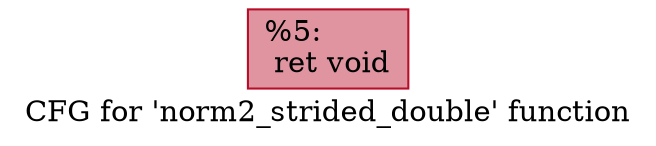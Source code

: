 digraph "CFG for 'norm2_strided_double' function" {
	label="CFG for 'norm2_strided_double' function";

	Node0x45009c0 [shape=record,color="#b70d28ff", style=filled, fillcolor="#b70d2870",label="{%5:\l  ret void\l}"];
}
